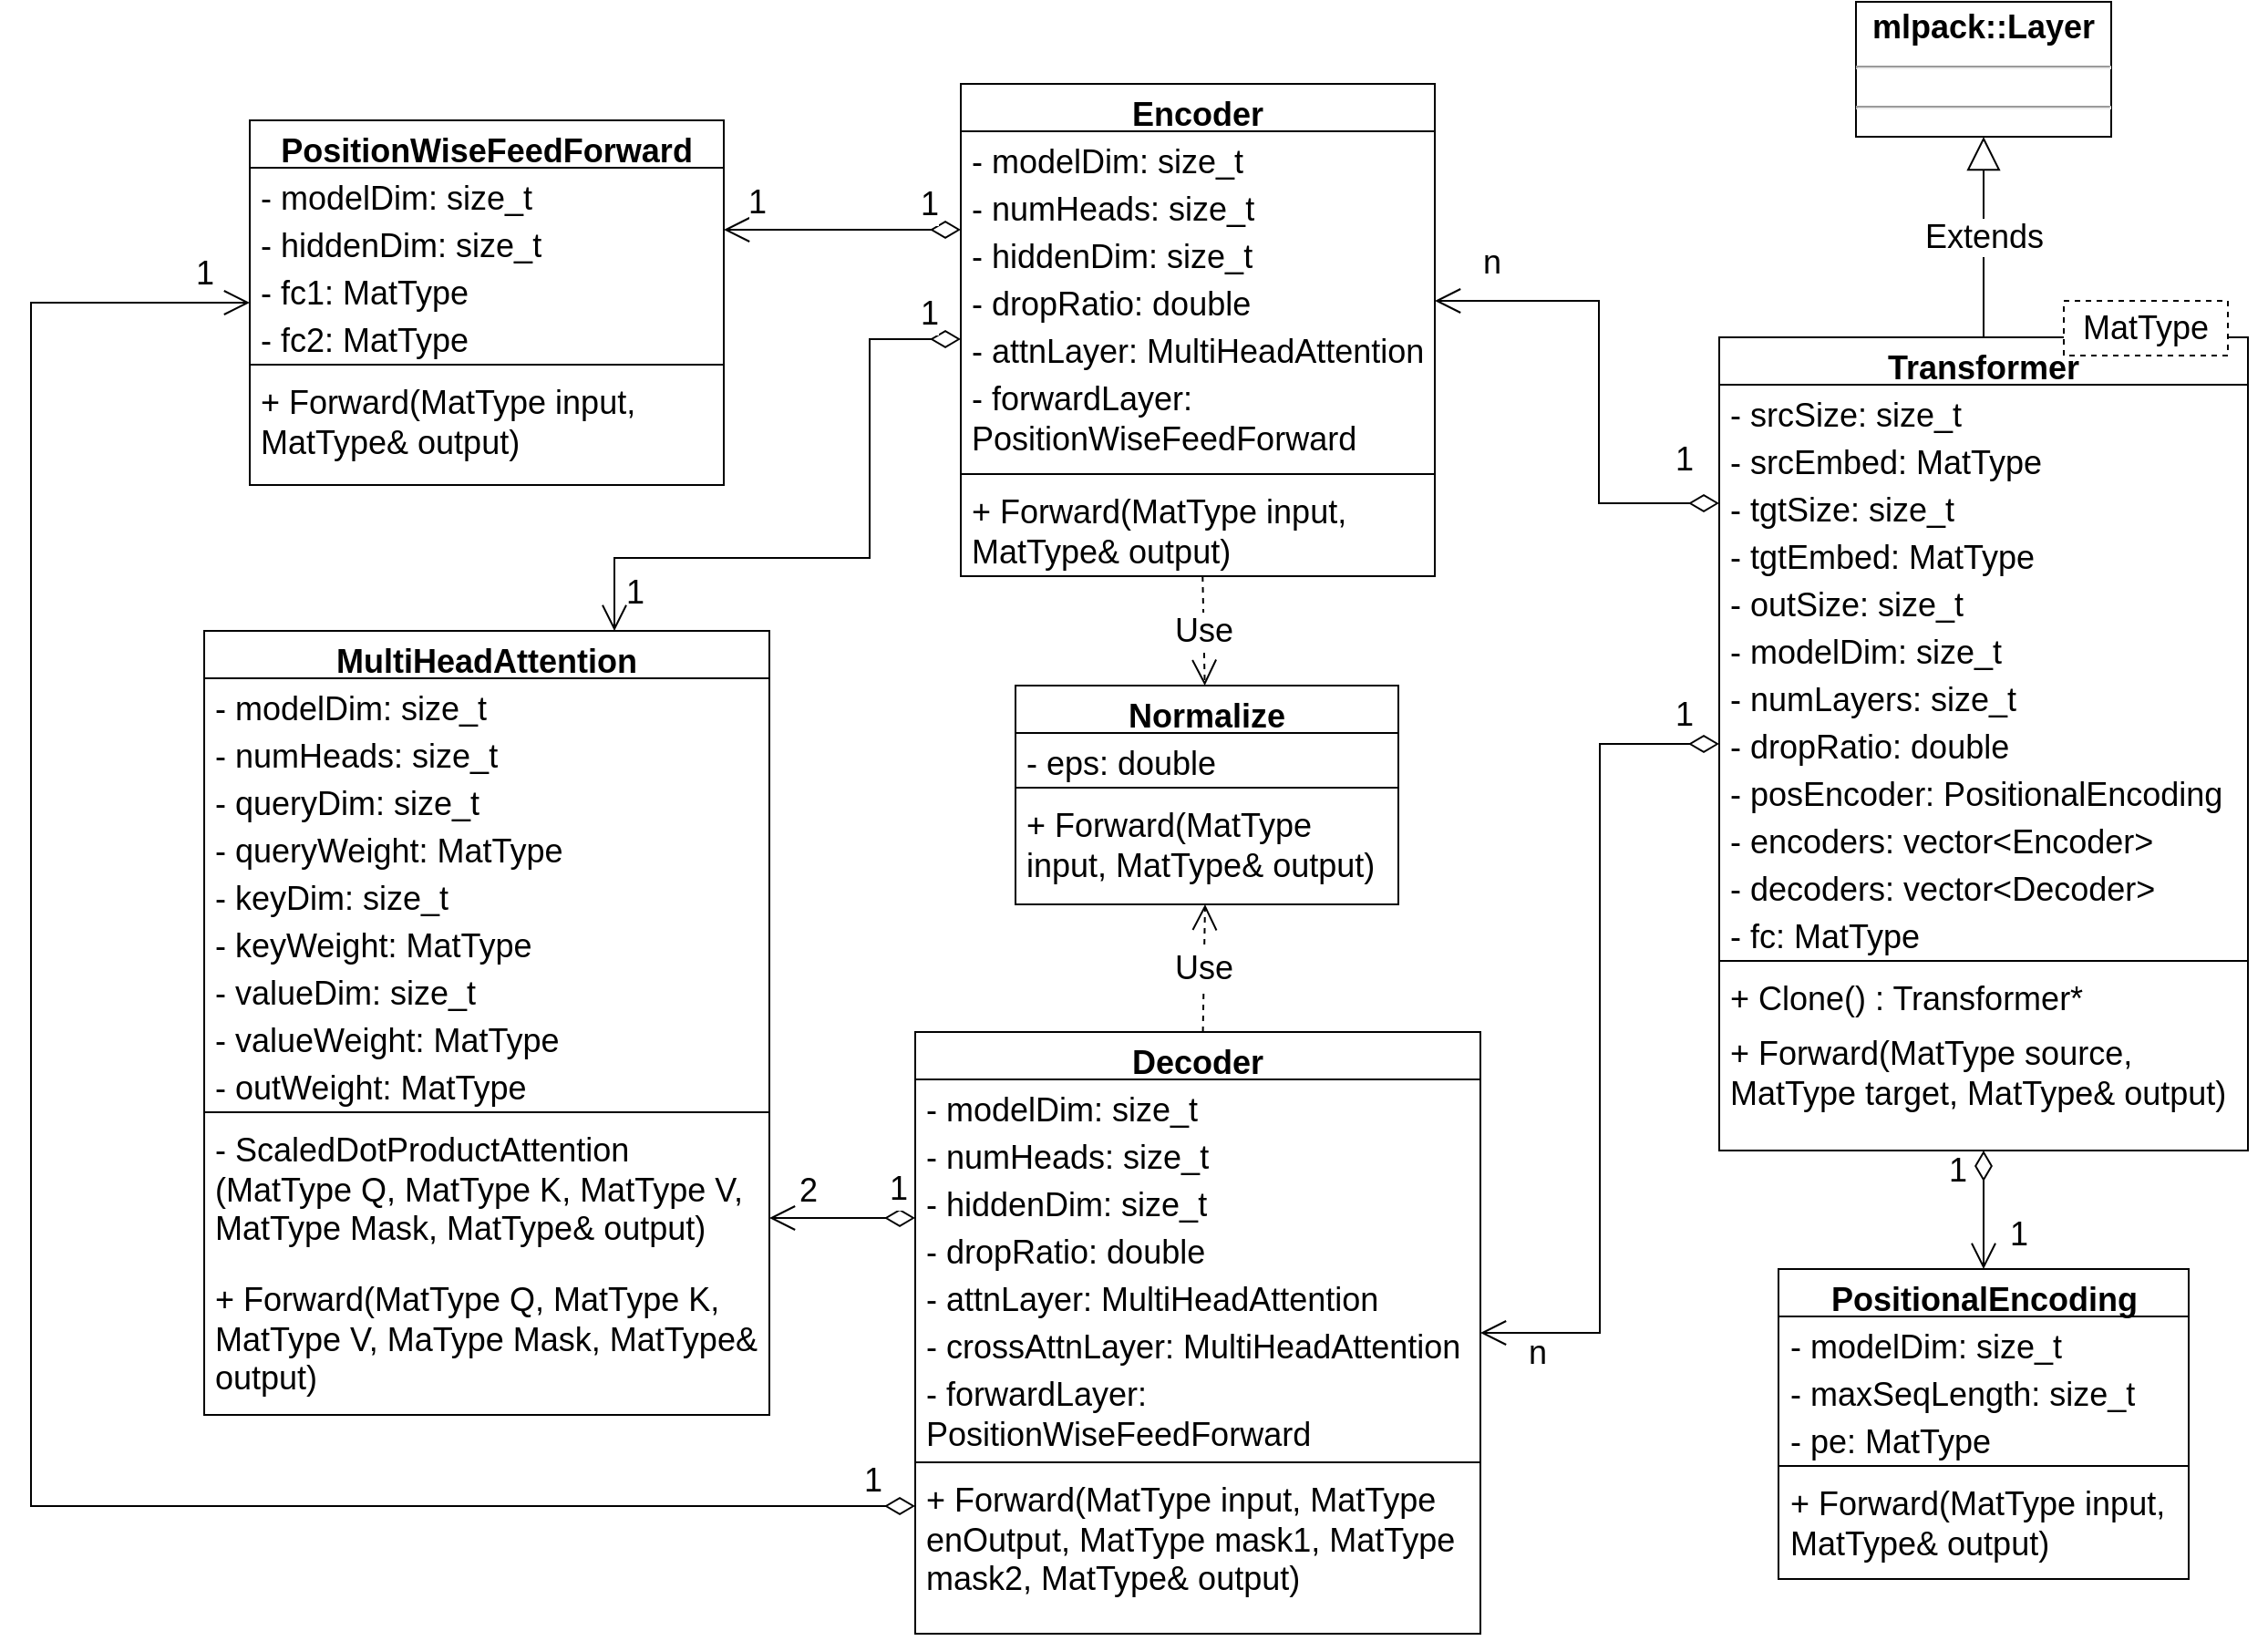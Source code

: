 <mxfile version="22.1.4" type="device">
  <diagram id="C5RBs43oDa-KdzZeNtuy" name="Page-1">
    <mxGraphModel dx="3854" dy="1356" grid="1" gridSize="10" guides="1" tooltips="1" connect="1" arrows="1" fold="1" page="1" pageScale="1" pageWidth="827" pageHeight="1169" math="0" shadow="0">
      <root>
        <mxCell id="WIyWlLk6GJQsqaUBKTNV-0" />
        <mxCell id="WIyWlLk6GJQsqaUBKTNV-1" parent="WIyWlLk6GJQsqaUBKTNV-0" />
        <mxCell id="f0gKZIuqGx0MzMBd2Qco-0" value="MultiHeadAttention" style="swimlane;fontStyle=1;align=center;verticalAlign=top;childLayout=stackLayout;horizontal=1;startSize=26;horizontalStack=0;resizeParent=1;resizeParentMax=0;resizeLast=0;collapsible=1;marginBottom=0;whiteSpace=wrap;html=1;fontFamily=Helvetica;fontSize=18;" vertex="1" parent="WIyWlLk6GJQsqaUBKTNV-1">
          <mxGeometry x="-605" y="590" width="310" height="430" as="geometry" />
        </mxCell>
        <mxCell id="f0gKZIuqGx0MzMBd2Qco-1" value="- modelDim: size_t" style="text;strokeColor=none;fillColor=none;align=left;verticalAlign=top;spacingLeft=4;spacingRight=4;overflow=hidden;rotatable=0;points=[[0,0.5],[1,0.5]];portConstraint=eastwest;whiteSpace=wrap;html=1;fontFamily=Helvetica;fontSize=18;" vertex="1" parent="f0gKZIuqGx0MzMBd2Qco-0">
          <mxGeometry y="26" width="310" height="26" as="geometry" />
        </mxCell>
        <mxCell id="f0gKZIuqGx0MzMBd2Qco-12" value="- numHeads: size_t" style="text;strokeColor=none;fillColor=none;align=left;verticalAlign=top;spacingLeft=4;spacingRight=4;overflow=hidden;rotatable=0;points=[[0,0.5],[1,0.5]];portConstraint=eastwest;whiteSpace=wrap;html=1;fontFamily=Helvetica;fontSize=18;" vertex="1" parent="f0gKZIuqGx0MzMBd2Qco-0">
          <mxGeometry y="52" width="310" height="26" as="geometry" />
        </mxCell>
        <mxCell id="f0gKZIuqGx0MzMBd2Qco-13" value="- queryDim: size_t" style="text;strokeColor=none;fillColor=none;align=left;verticalAlign=top;spacingLeft=4;spacingRight=4;overflow=hidden;rotatable=0;points=[[0,0.5],[1,0.5]];portConstraint=eastwest;whiteSpace=wrap;html=1;fontFamily=Helvetica;fontSize=18;" vertex="1" parent="f0gKZIuqGx0MzMBd2Qco-0">
          <mxGeometry y="78" width="310" height="26" as="geometry" />
        </mxCell>
        <mxCell id="f0gKZIuqGx0MzMBd2Qco-20" value="- queryWeight: MatType" style="text;strokeColor=none;fillColor=none;align=left;verticalAlign=top;spacingLeft=4;spacingRight=4;overflow=hidden;rotatable=0;points=[[0,0.5],[1,0.5]];portConstraint=eastwest;whiteSpace=wrap;html=1;fontFamily=Helvetica;fontSize=18;" vertex="1" parent="f0gKZIuqGx0MzMBd2Qco-0">
          <mxGeometry y="104" width="310" height="26" as="geometry" />
        </mxCell>
        <mxCell id="f0gKZIuqGx0MzMBd2Qco-19" value="- keyDim: size_t" style="text;strokeColor=none;fillColor=none;align=left;verticalAlign=top;spacingLeft=4;spacingRight=4;overflow=hidden;rotatable=0;points=[[0,0.5],[1,0.5]];portConstraint=eastwest;whiteSpace=wrap;html=1;fontFamily=Helvetica;fontSize=18;" vertex="1" parent="f0gKZIuqGx0MzMBd2Qco-0">
          <mxGeometry y="130" width="310" height="26" as="geometry" />
        </mxCell>
        <mxCell id="f0gKZIuqGx0MzMBd2Qco-18" value="- keyWeight: MatType" style="text;strokeColor=none;fillColor=none;align=left;verticalAlign=top;spacingLeft=4;spacingRight=4;overflow=hidden;rotatable=0;points=[[0,0.5],[1,0.5]];portConstraint=eastwest;whiteSpace=wrap;html=1;fontFamily=Helvetica;fontSize=18;" vertex="1" parent="f0gKZIuqGx0MzMBd2Qco-0">
          <mxGeometry y="156" width="310" height="26" as="geometry" />
        </mxCell>
        <mxCell id="f0gKZIuqGx0MzMBd2Qco-17" value="- valueDim: size_t" style="text;strokeColor=none;fillColor=none;align=left;verticalAlign=top;spacingLeft=4;spacingRight=4;overflow=hidden;rotatable=0;points=[[0,0.5],[1,0.5]];portConstraint=eastwest;whiteSpace=wrap;html=1;fontFamily=Helvetica;fontSize=18;" vertex="1" parent="f0gKZIuqGx0MzMBd2Qco-0">
          <mxGeometry y="182" width="310" height="26" as="geometry" />
        </mxCell>
        <mxCell id="f0gKZIuqGx0MzMBd2Qco-16" value="- valueWeight: MatType" style="text;strokeColor=none;fillColor=none;align=left;verticalAlign=top;spacingLeft=4;spacingRight=4;overflow=hidden;rotatable=0;points=[[0,0.5],[1,0.5]];portConstraint=eastwest;whiteSpace=wrap;html=1;fontFamily=Helvetica;fontSize=18;" vertex="1" parent="f0gKZIuqGx0MzMBd2Qco-0">
          <mxGeometry y="208" width="310" height="26" as="geometry" />
        </mxCell>
        <mxCell id="f0gKZIuqGx0MzMBd2Qco-14" value="- outWeight: MatType" style="text;strokeColor=none;fillColor=none;align=left;verticalAlign=top;spacingLeft=4;spacingRight=4;overflow=hidden;rotatable=0;points=[[0,0.5],[1,0.5]];portConstraint=eastwest;whiteSpace=wrap;html=1;fontFamily=Helvetica;fontSize=18;" vertex="1" parent="f0gKZIuqGx0MzMBd2Qco-0">
          <mxGeometry y="234" width="310" height="26" as="geometry" />
        </mxCell>
        <mxCell id="f0gKZIuqGx0MzMBd2Qco-2" value="" style="line;strokeWidth=1;fillColor=none;align=left;verticalAlign=middle;spacingTop=-1;spacingLeft=3;spacingRight=3;rotatable=0;labelPosition=right;points=[];portConstraint=eastwest;strokeColor=inherit;fontFamily=Helvetica;fontSize=18;" vertex="1" parent="f0gKZIuqGx0MzMBd2Qco-0">
          <mxGeometry y="260" width="310" height="8" as="geometry" />
        </mxCell>
        <mxCell id="f0gKZIuqGx0MzMBd2Qco-3" value="- ScaledDotProductAttention (MatType Q, MatType K, MatType V, MatType Mask, MatType&amp;amp; output)" style="text;strokeColor=none;fillColor=none;align=left;verticalAlign=top;spacingLeft=4;spacingRight=4;overflow=hidden;rotatable=0;points=[[0,0.5],[1,0.5]];portConstraint=eastwest;whiteSpace=wrap;html=1;fontFamily=Helvetica;fontSize=18;" vertex="1" parent="f0gKZIuqGx0MzMBd2Qco-0">
          <mxGeometry y="268" width="310" height="82" as="geometry" />
        </mxCell>
        <mxCell id="f0gKZIuqGx0MzMBd2Qco-21" value="+ Forward(MatType Q, MatType K, MatType V, MaType Mask, MatType&amp;amp; output)" style="text;strokeColor=none;fillColor=none;align=left;verticalAlign=top;spacingLeft=4;spacingRight=4;overflow=hidden;rotatable=0;points=[[0,0.5],[1,0.5]];portConstraint=eastwest;whiteSpace=wrap;html=1;fontFamily=Helvetica;fontSize=18;" vertex="1" parent="f0gKZIuqGx0MzMBd2Qco-0">
          <mxGeometry y="350" width="310" height="80" as="geometry" />
        </mxCell>
        <mxCell id="f0gKZIuqGx0MzMBd2Qco-22" value="PositionWiseFeedForward" style="swimlane;fontStyle=1;align=center;verticalAlign=top;childLayout=stackLayout;horizontal=1;startSize=26;horizontalStack=0;resizeParent=1;resizeParentMax=0;resizeLast=0;collapsible=1;marginBottom=0;whiteSpace=wrap;html=1;fontFamily=Helvetica;fontSize=18;" vertex="1" parent="WIyWlLk6GJQsqaUBKTNV-1">
          <mxGeometry x="-580" y="310" width="260" height="200" as="geometry" />
        </mxCell>
        <mxCell id="f0gKZIuqGx0MzMBd2Qco-23" value="- modelDim: size_t" style="text;strokeColor=none;fillColor=none;align=left;verticalAlign=top;spacingLeft=4;spacingRight=4;overflow=hidden;rotatable=0;points=[[0,0.5],[1,0.5]];portConstraint=eastwest;whiteSpace=wrap;html=1;fontFamily=Helvetica;fontSize=18;" vertex="1" parent="f0gKZIuqGx0MzMBd2Qco-22">
          <mxGeometry y="26" width="260" height="26" as="geometry" />
        </mxCell>
        <mxCell id="f0gKZIuqGx0MzMBd2Qco-40" value="- hiddenDim: size_t" style="text;strokeColor=none;fillColor=none;align=left;verticalAlign=top;spacingLeft=4;spacingRight=4;overflow=hidden;rotatable=0;points=[[0,0.5],[1,0.5]];portConstraint=eastwest;whiteSpace=wrap;html=1;fontFamily=Helvetica;fontSize=18;" vertex="1" parent="f0gKZIuqGx0MzMBd2Qco-22">
          <mxGeometry y="52" width="260" height="26" as="geometry" />
        </mxCell>
        <mxCell id="f0gKZIuqGx0MzMBd2Qco-41" value="- fc1: MatType" style="text;strokeColor=none;fillColor=none;align=left;verticalAlign=top;spacingLeft=4;spacingRight=4;overflow=hidden;rotatable=0;points=[[0,0.5],[1,0.5]];portConstraint=eastwest;whiteSpace=wrap;html=1;fontFamily=Helvetica;fontSize=18;" vertex="1" parent="f0gKZIuqGx0MzMBd2Qco-22">
          <mxGeometry y="78" width="260" height="26" as="geometry" />
        </mxCell>
        <mxCell id="f0gKZIuqGx0MzMBd2Qco-42" value="- fc2: MatType" style="text;strokeColor=none;fillColor=none;align=left;verticalAlign=top;spacingLeft=4;spacingRight=4;overflow=hidden;rotatable=0;points=[[0,0.5],[1,0.5]];portConstraint=eastwest;whiteSpace=wrap;html=1;fontFamily=Helvetica;fontSize=18;" vertex="1" parent="f0gKZIuqGx0MzMBd2Qco-22">
          <mxGeometry y="104" width="260" height="26" as="geometry" />
        </mxCell>
        <mxCell id="f0gKZIuqGx0MzMBd2Qco-24" value="" style="line;strokeWidth=1;fillColor=none;align=left;verticalAlign=middle;spacingTop=-1;spacingLeft=3;spacingRight=3;rotatable=0;labelPosition=right;points=[];portConstraint=eastwest;strokeColor=inherit;fontFamily=Helvetica;fontSize=18;" vertex="1" parent="f0gKZIuqGx0MzMBd2Qco-22">
          <mxGeometry y="130" width="260" height="8" as="geometry" />
        </mxCell>
        <mxCell id="f0gKZIuqGx0MzMBd2Qco-25" value="+ Forward(MatType input, MatType&amp;amp; output)" style="text;strokeColor=none;fillColor=none;align=left;verticalAlign=top;spacingLeft=4;spacingRight=4;overflow=hidden;rotatable=0;points=[[0,0.5],[1,0.5]];portConstraint=eastwest;whiteSpace=wrap;html=1;fontFamily=Helvetica;fontSize=18;" vertex="1" parent="f0gKZIuqGx0MzMBd2Qco-22">
          <mxGeometry y="138" width="260" height="62" as="geometry" />
        </mxCell>
        <mxCell id="f0gKZIuqGx0MzMBd2Qco-26" value="Normalize" style="swimlane;fontStyle=1;align=center;verticalAlign=top;childLayout=stackLayout;horizontal=1;startSize=26;horizontalStack=0;resizeParent=1;resizeParentMax=0;resizeLast=0;collapsible=1;marginBottom=0;whiteSpace=wrap;html=1;fontFamily=Helvetica;fontSize=18;" vertex="1" parent="WIyWlLk6GJQsqaUBKTNV-1">
          <mxGeometry x="-160" y="620" width="210" height="120" as="geometry" />
        </mxCell>
        <mxCell id="f0gKZIuqGx0MzMBd2Qco-27" value="- eps: double" style="text;strokeColor=none;fillColor=none;align=left;verticalAlign=top;spacingLeft=4;spacingRight=4;overflow=hidden;rotatable=0;points=[[0,0.5],[1,0.5]];portConstraint=eastwest;whiteSpace=wrap;html=1;fontFamily=Helvetica;fontSize=18;" vertex="1" parent="f0gKZIuqGx0MzMBd2Qco-26">
          <mxGeometry y="26" width="210" height="26" as="geometry" />
        </mxCell>
        <mxCell id="f0gKZIuqGx0MzMBd2Qco-28" value="" style="line;strokeWidth=1;fillColor=none;align=left;verticalAlign=middle;spacingTop=-1;spacingLeft=3;spacingRight=3;rotatable=0;labelPosition=right;points=[];portConstraint=eastwest;strokeColor=inherit;fontFamily=Helvetica;fontSize=18;" vertex="1" parent="f0gKZIuqGx0MzMBd2Qco-26">
          <mxGeometry y="52" width="210" height="8" as="geometry" />
        </mxCell>
        <mxCell id="f0gKZIuqGx0MzMBd2Qco-29" value="+ Forward(MatType input, MatType&amp;amp; output)" style="text;strokeColor=none;fillColor=none;align=left;verticalAlign=top;spacingLeft=4;spacingRight=4;overflow=hidden;rotatable=0;points=[[0,0.5],[1,0.5]];portConstraint=eastwest;whiteSpace=wrap;html=1;fontFamily=Helvetica;fontSize=18;" vertex="1" parent="f0gKZIuqGx0MzMBd2Qco-26">
          <mxGeometry y="60" width="210" height="60" as="geometry" />
        </mxCell>
        <mxCell id="f0gKZIuqGx0MzMBd2Qco-30" value="Encoder" style="swimlane;fontStyle=1;align=center;verticalAlign=top;childLayout=stackLayout;horizontal=1;startSize=26;horizontalStack=0;resizeParent=1;resizeParentMax=0;resizeLast=0;collapsible=1;marginBottom=0;whiteSpace=wrap;html=1;fontFamily=Helvetica;fontSize=18;" vertex="1" parent="WIyWlLk6GJQsqaUBKTNV-1">
          <mxGeometry x="-190" y="290" width="260" height="270" as="geometry" />
        </mxCell>
        <mxCell id="f0gKZIuqGx0MzMBd2Qco-31" value="- modelDim: size_t" style="text;strokeColor=none;fillColor=none;align=left;verticalAlign=top;spacingLeft=4;spacingRight=4;overflow=hidden;rotatable=0;points=[[0,0.5],[1,0.5]];portConstraint=eastwest;whiteSpace=wrap;html=1;fontFamily=Helvetica;fontSize=18;" vertex="1" parent="f0gKZIuqGx0MzMBd2Qco-30">
          <mxGeometry y="26" width="260" height="26" as="geometry" />
        </mxCell>
        <mxCell id="f0gKZIuqGx0MzMBd2Qco-47" value="- numHeads: size_t" style="text;strokeColor=none;fillColor=none;align=left;verticalAlign=top;spacingLeft=4;spacingRight=4;overflow=hidden;rotatable=0;points=[[0,0.5],[1,0.5]];portConstraint=eastwest;whiteSpace=wrap;html=1;fontFamily=Helvetica;fontSize=18;" vertex="1" parent="f0gKZIuqGx0MzMBd2Qco-30">
          <mxGeometry y="52" width="260" height="26" as="geometry" />
        </mxCell>
        <mxCell id="f0gKZIuqGx0MzMBd2Qco-48" value="- hiddenDim: size_t" style="text;strokeColor=none;fillColor=none;align=left;verticalAlign=top;spacingLeft=4;spacingRight=4;overflow=hidden;rotatable=0;points=[[0,0.5],[1,0.5]];portConstraint=eastwest;whiteSpace=wrap;html=1;fontFamily=Helvetica;fontSize=18;" vertex="1" parent="f0gKZIuqGx0MzMBd2Qco-30">
          <mxGeometry y="78" width="260" height="26" as="geometry" />
        </mxCell>
        <mxCell id="f0gKZIuqGx0MzMBd2Qco-49" value="- dropRatio: double" style="text;strokeColor=none;fillColor=none;align=left;verticalAlign=top;spacingLeft=4;spacingRight=4;overflow=hidden;rotatable=0;points=[[0,0.5],[1,0.5]];portConstraint=eastwest;whiteSpace=wrap;html=1;fontFamily=Helvetica;fontSize=18;" vertex="1" parent="f0gKZIuqGx0MzMBd2Qco-30">
          <mxGeometry y="104" width="260" height="26" as="geometry" />
        </mxCell>
        <mxCell id="f0gKZIuqGx0MzMBd2Qco-50" value="- attnLayer: MultiHeadAttention" style="text;strokeColor=none;fillColor=none;align=left;verticalAlign=top;spacingLeft=4;spacingRight=4;overflow=hidden;rotatable=0;points=[[0,0.5],[1,0.5]];portConstraint=eastwest;whiteSpace=wrap;html=1;fontFamily=Helvetica;fontSize=18;" vertex="1" parent="f0gKZIuqGx0MzMBd2Qco-30">
          <mxGeometry y="130" width="260" height="26" as="geometry" />
        </mxCell>
        <mxCell id="f0gKZIuqGx0MzMBd2Qco-51" value="- forwardLayer: PositionWiseFeedForward" style="text;strokeColor=none;fillColor=none;align=left;verticalAlign=top;spacingLeft=4;spacingRight=4;overflow=hidden;rotatable=0;points=[[0,0.5],[1,0.5]];portConstraint=eastwest;whiteSpace=wrap;html=1;fontFamily=Helvetica;fontSize=18;" vertex="1" parent="f0gKZIuqGx0MzMBd2Qco-30">
          <mxGeometry y="156" width="260" height="54" as="geometry" />
        </mxCell>
        <mxCell id="f0gKZIuqGx0MzMBd2Qco-32" value="" style="line;strokeWidth=1;fillColor=none;align=left;verticalAlign=middle;spacingTop=-1;spacingLeft=3;spacingRight=3;rotatable=0;labelPosition=right;points=[];portConstraint=eastwest;strokeColor=inherit;fontFamily=Helvetica;fontSize=18;" vertex="1" parent="f0gKZIuqGx0MzMBd2Qco-30">
          <mxGeometry y="210" width="260" height="8" as="geometry" />
        </mxCell>
        <mxCell id="f0gKZIuqGx0MzMBd2Qco-33" value="+ Forward(MatType input, MatType&amp;amp; output)" style="text;strokeColor=none;fillColor=none;align=left;verticalAlign=top;spacingLeft=4;spacingRight=4;overflow=hidden;rotatable=0;points=[[0,0.5],[1,0.5]];portConstraint=eastwest;whiteSpace=wrap;html=1;fontFamily=Helvetica;fontSize=18;" vertex="1" parent="f0gKZIuqGx0MzMBd2Qco-30">
          <mxGeometry y="218" width="260" height="52" as="geometry" />
        </mxCell>
        <mxCell id="f0gKZIuqGx0MzMBd2Qco-34" value="PositionalEncoding" style="swimlane;fontStyle=1;align=center;verticalAlign=top;childLayout=stackLayout;horizontal=1;startSize=26;horizontalStack=0;resizeParent=1;resizeParentMax=0;resizeLast=0;collapsible=1;marginBottom=0;whiteSpace=wrap;html=1;fontFamily=Helvetica;fontSize=18;" vertex="1" parent="WIyWlLk6GJQsqaUBKTNV-1">
          <mxGeometry x="258.5" y="940" width="225" height="170" as="geometry" />
        </mxCell>
        <mxCell id="f0gKZIuqGx0MzMBd2Qco-35" value="- modelDim: size_t" style="text;strokeColor=none;fillColor=none;align=left;verticalAlign=top;spacingLeft=4;spacingRight=4;overflow=hidden;rotatable=0;points=[[0,0.5],[1,0.5]];portConstraint=eastwest;whiteSpace=wrap;html=1;fontFamily=Helvetica;fontSize=18;" vertex="1" parent="f0gKZIuqGx0MzMBd2Qco-34">
          <mxGeometry y="26" width="225" height="26" as="geometry" />
        </mxCell>
        <mxCell id="f0gKZIuqGx0MzMBd2Qco-38" value="- maxSeqLength: size_t" style="text;strokeColor=none;fillColor=none;align=left;verticalAlign=top;spacingLeft=4;spacingRight=4;overflow=hidden;rotatable=0;points=[[0,0.5],[1,0.5]];portConstraint=eastwest;whiteSpace=wrap;html=1;fontFamily=Helvetica;fontSize=18;" vertex="1" parent="f0gKZIuqGx0MzMBd2Qco-34">
          <mxGeometry y="52" width="225" height="26" as="geometry" />
        </mxCell>
        <mxCell id="f0gKZIuqGx0MzMBd2Qco-39" value="- pe: MatType" style="text;strokeColor=none;fillColor=none;align=left;verticalAlign=top;spacingLeft=4;spacingRight=4;overflow=hidden;rotatable=0;points=[[0,0.5],[1,0.5]];portConstraint=eastwest;whiteSpace=wrap;html=1;fontFamily=Helvetica;fontSize=18;" vertex="1" parent="f0gKZIuqGx0MzMBd2Qco-34">
          <mxGeometry y="78" width="225" height="26" as="geometry" />
        </mxCell>
        <mxCell id="f0gKZIuqGx0MzMBd2Qco-36" value="" style="line;strokeWidth=1;fillColor=none;align=left;verticalAlign=middle;spacingTop=-1;spacingLeft=3;spacingRight=3;rotatable=0;labelPosition=right;points=[];portConstraint=eastwest;strokeColor=inherit;fontFamily=Helvetica;fontSize=18;" vertex="1" parent="f0gKZIuqGx0MzMBd2Qco-34">
          <mxGeometry y="104" width="225" height="8" as="geometry" />
        </mxCell>
        <mxCell id="f0gKZIuqGx0MzMBd2Qco-37" value="+ Forward(MatType input, MatType&amp;amp; output)" style="text;strokeColor=none;fillColor=none;align=left;verticalAlign=top;spacingLeft=4;spacingRight=4;overflow=hidden;rotatable=0;points=[[0,0.5],[1,0.5]];portConstraint=eastwest;whiteSpace=wrap;html=1;fontFamily=Helvetica;fontSize=18;" vertex="1" parent="f0gKZIuqGx0MzMBd2Qco-34">
          <mxGeometry y="112" width="225" height="58" as="geometry" />
        </mxCell>
        <mxCell id="f0gKZIuqGx0MzMBd2Qco-52" value="Decoder" style="swimlane;fontStyle=1;align=center;verticalAlign=top;childLayout=stackLayout;horizontal=1;startSize=26;horizontalStack=0;resizeParent=1;resizeParentMax=0;resizeLast=0;collapsible=1;marginBottom=0;whiteSpace=wrap;html=1;fontFamily=Helvetica;fontSize=18;" vertex="1" parent="WIyWlLk6GJQsqaUBKTNV-1">
          <mxGeometry x="-215" y="810" width="310" height="330" as="geometry" />
        </mxCell>
        <mxCell id="f0gKZIuqGx0MzMBd2Qco-53" value="- modelDim: size_t" style="text;strokeColor=none;fillColor=none;align=left;verticalAlign=top;spacingLeft=4;spacingRight=4;overflow=hidden;rotatable=0;points=[[0,0.5],[1,0.5]];portConstraint=eastwest;whiteSpace=wrap;html=1;fontFamily=Helvetica;fontSize=18;" vertex="1" parent="f0gKZIuqGx0MzMBd2Qco-52">
          <mxGeometry y="26" width="310" height="26" as="geometry" />
        </mxCell>
        <mxCell id="f0gKZIuqGx0MzMBd2Qco-54" value="- numHeads: size_t" style="text;strokeColor=none;fillColor=none;align=left;verticalAlign=top;spacingLeft=4;spacingRight=4;overflow=hidden;rotatable=0;points=[[0,0.5],[1,0.5]];portConstraint=eastwest;whiteSpace=wrap;html=1;fontFamily=Helvetica;fontSize=18;" vertex="1" parent="f0gKZIuqGx0MzMBd2Qco-52">
          <mxGeometry y="52" width="310" height="26" as="geometry" />
        </mxCell>
        <mxCell id="f0gKZIuqGx0MzMBd2Qco-55" value="- hiddenDim: size_t" style="text;strokeColor=none;fillColor=none;align=left;verticalAlign=top;spacingLeft=4;spacingRight=4;overflow=hidden;rotatable=0;points=[[0,0.5],[1,0.5]];portConstraint=eastwest;whiteSpace=wrap;html=1;fontFamily=Helvetica;fontSize=18;" vertex="1" parent="f0gKZIuqGx0MzMBd2Qco-52">
          <mxGeometry y="78" width="310" height="26" as="geometry" />
        </mxCell>
        <mxCell id="f0gKZIuqGx0MzMBd2Qco-56" value="- dropRatio: double" style="text;strokeColor=none;fillColor=none;align=left;verticalAlign=top;spacingLeft=4;spacingRight=4;overflow=hidden;rotatable=0;points=[[0,0.5],[1,0.5]];portConstraint=eastwest;whiteSpace=wrap;html=1;fontFamily=Helvetica;fontSize=18;" vertex="1" parent="f0gKZIuqGx0MzMBd2Qco-52">
          <mxGeometry y="104" width="310" height="26" as="geometry" />
        </mxCell>
        <mxCell id="f0gKZIuqGx0MzMBd2Qco-57" value="- attnLayer: MultiHeadAttention" style="text;strokeColor=none;fillColor=none;align=left;verticalAlign=top;spacingLeft=4;spacingRight=4;overflow=hidden;rotatable=0;points=[[0,0.5],[1,0.5]];portConstraint=eastwest;whiteSpace=wrap;html=1;fontFamily=Helvetica;fontSize=18;" vertex="1" parent="f0gKZIuqGx0MzMBd2Qco-52">
          <mxGeometry y="130" width="310" height="26" as="geometry" />
        </mxCell>
        <mxCell id="f0gKZIuqGx0MzMBd2Qco-61" value="- crossAttnLayer: MultiHeadAttention" style="text;strokeColor=none;fillColor=none;align=left;verticalAlign=top;spacingLeft=4;spacingRight=4;overflow=hidden;rotatable=0;points=[[0,0.5],[1,0.5]];portConstraint=eastwest;whiteSpace=wrap;html=1;fontFamily=Helvetica;fontSize=18;" vertex="1" parent="f0gKZIuqGx0MzMBd2Qco-52">
          <mxGeometry y="156" width="310" height="26" as="geometry" />
        </mxCell>
        <mxCell id="f0gKZIuqGx0MzMBd2Qco-58" value="- forwardLayer: PositionWiseFeedForward" style="text;strokeColor=none;fillColor=none;align=left;verticalAlign=top;spacingLeft=4;spacingRight=4;overflow=hidden;rotatable=0;points=[[0,0.5],[1,0.5]];portConstraint=eastwest;whiteSpace=wrap;html=1;fontFamily=Helvetica;fontSize=18;" vertex="1" parent="f0gKZIuqGx0MzMBd2Qco-52">
          <mxGeometry y="182" width="310" height="50" as="geometry" />
        </mxCell>
        <mxCell id="f0gKZIuqGx0MzMBd2Qco-59" value="" style="line;strokeWidth=1;fillColor=none;align=left;verticalAlign=middle;spacingTop=-1;spacingLeft=3;spacingRight=3;rotatable=0;labelPosition=right;points=[];portConstraint=eastwest;strokeColor=inherit;fontFamily=Helvetica;fontSize=18;" vertex="1" parent="f0gKZIuqGx0MzMBd2Qco-52">
          <mxGeometry y="232" width="310" height="8" as="geometry" />
        </mxCell>
        <mxCell id="f0gKZIuqGx0MzMBd2Qco-60" value="+ Forward(MatType input, MatType enOutput, MatType mask1, MatType mask2, MatType&amp;amp; output)" style="text;strokeColor=none;fillColor=none;align=left;verticalAlign=top;spacingLeft=4;spacingRight=4;overflow=hidden;rotatable=0;points=[[0,0.5],[1,0.5]];portConstraint=eastwest;whiteSpace=wrap;html=1;fontFamily=Helvetica;fontSize=18;" vertex="1" parent="f0gKZIuqGx0MzMBd2Qco-52">
          <mxGeometry y="240" width="310" height="90" as="geometry" />
        </mxCell>
        <mxCell id="f0gKZIuqGx0MzMBd2Qco-84" value="" style="group;fontFamily=Helvetica;fontSize=18;" vertex="1" connectable="0" parent="WIyWlLk6GJQsqaUBKTNV-1">
          <mxGeometry x="226" y="409" width="300" height="440" as="geometry" />
        </mxCell>
        <mxCell id="f0gKZIuqGx0MzMBd2Qco-62" value="Transformer" style="swimlane;fontStyle=1;align=center;verticalAlign=top;childLayout=stackLayout;horizontal=1;startSize=26;horizontalStack=0;resizeParent=1;resizeParentMax=0;resizeLast=0;collapsible=1;marginBottom=0;whiteSpace=wrap;html=1;fontFamily=Helvetica;fontSize=18;" vertex="1" parent="f0gKZIuqGx0MzMBd2Qco-84">
          <mxGeometry y="20" width="290" height="446" as="geometry" />
        </mxCell>
        <mxCell id="f0gKZIuqGx0MzMBd2Qco-72" value="- srcSize: size_t" style="text;strokeColor=none;fillColor=none;align=left;verticalAlign=top;spacingLeft=4;spacingRight=4;overflow=hidden;rotatable=0;points=[[0,0.5],[1,0.5]];portConstraint=eastwest;whiteSpace=wrap;html=1;fontFamily=Helvetica;fontSize=18;" vertex="1" parent="f0gKZIuqGx0MzMBd2Qco-62">
          <mxGeometry y="26" width="290" height="26" as="geometry" />
        </mxCell>
        <mxCell id="f0gKZIuqGx0MzMBd2Qco-74" value="- srcEmbed: MatType" style="text;strokeColor=none;fillColor=none;align=left;verticalAlign=top;spacingLeft=4;spacingRight=4;overflow=hidden;rotatable=0;points=[[0,0.5],[1,0.5]];portConstraint=eastwest;whiteSpace=wrap;html=1;fontFamily=Helvetica;fontSize=18;" vertex="1" parent="f0gKZIuqGx0MzMBd2Qco-62">
          <mxGeometry y="52" width="290" height="26" as="geometry" />
        </mxCell>
        <mxCell id="f0gKZIuqGx0MzMBd2Qco-73" value="- tgtSize: size_t" style="text;strokeColor=none;fillColor=none;align=left;verticalAlign=top;spacingLeft=4;spacingRight=4;overflow=hidden;rotatable=0;points=[[0,0.5],[1,0.5]];portConstraint=eastwest;whiteSpace=wrap;html=1;fontFamily=Helvetica;fontSize=18;" vertex="1" parent="f0gKZIuqGx0MzMBd2Qco-62">
          <mxGeometry y="78" width="290" height="26" as="geometry" />
        </mxCell>
        <mxCell id="f0gKZIuqGx0MzMBd2Qco-77" value="- tgtEmbed: MatType" style="text;strokeColor=none;fillColor=none;align=left;verticalAlign=top;spacingLeft=4;spacingRight=4;overflow=hidden;rotatable=0;points=[[0,0.5],[1,0.5]];portConstraint=eastwest;whiteSpace=wrap;html=1;fontFamily=Helvetica;fontSize=18;" vertex="1" parent="f0gKZIuqGx0MzMBd2Qco-62">
          <mxGeometry y="104" width="290" height="26" as="geometry" />
        </mxCell>
        <mxCell id="f0gKZIuqGx0MzMBd2Qco-78" value="- outSize: size_t" style="text;strokeColor=none;fillColor=none;align=left;verticalAlign=top;spacingLeft=4;spacingRight=4;overflow=hidden;rotatable=0;points=[[0,0.5],[1,0.5]];portConstraint=eastwest;whiteSpace=wrap;html=1;fontFamily=Helvetica;fontSize=18;" vertex="1" parent="f0gKZIuqGx0MzMBd2Qco-62">
          <mxGeometry y="130" width="290" height="26" as="geometry" />
        </mxCell>
        <mxCell id="f0gKZIuqGx0MzMBd2Qco-63" value="- modelDim: size_t" style="text;strokeColor=none;fillColor=none;align=left;verticalAlign=top;spacingLeft=4;spacingRight=4;overflow=hidden;rotatable=0;points=[[0,0.5],[1,0.5]];portConstraint=eastwest;whiteSpace=wrap;html=1;fontFamily=Helvetica;fontSize=18;" vertex="1" parent="f0gKZIuqGx0MzMBd2Qco-62">
          <mxGeometry y="156" width="290" height="26" as="geometry" />
        </mxCell>
        <mxCell id="f0gKZIuqGx0MzMBd2Qco-79" value="- numLayers: size_t" style="text;strokeColor=none;fillColor=none;align=left;verticalAlign=top;spacingLeft=4;spacingRight=4;overflow=hidden;rotatable=0;points=[[0,0.5],[1,0.5]];portConstraint=eastwest;whiteSpace=wrap;html=1;fontFamily=Helvetica;fontSize=18;" vertex="1" parent="f0gKZIuqGx0MzMBd2Qco-62">
          <mxGeometry y="182" width="290" height="26" as="geometry" />
        </mxCell>
        <mxCell id="f0gKZIuqGx0MzMBd2Qco-66" value="- dropRatio: double" style="text;strokeColor=none;fillColor=none;align=left;verticalAlign=top;spacingLeft=4;spacingRight=4;overflow=hidden;rotatable=0;points=[[0,0.5],[1,0.5]];portConstraint=eastwest;whiteSpace=wrap;html=1;fontFamily=Helvetica;fontSize=18;" vertex="1" parent="f0gKZIuqGx0MzMBd2Qco-62">
          <mxGeometry y="208" width="290" height="26" as="geometry" />
        </mxCell>
        <mxCell id="f0gKZIuqGx0MzMBd2Qco-76" value="- posEncoder: PositionalEncoding" style="text;strokeColor=none;fillColor=none;align=left;verticalAlign=top;spacingLeft=4;spacingRight=4;overflow=hidden;rotatable=0;points=[[0,0.5],[1,0.5]];portConstraint=eastwest;whiteSpace=wrap;html=1;fontFamily=Helvetica;fontSize=18;" vertex="1" parent="f0gKZIuqGx0MzMBd2Qco-62">
          <mxGeometry y="234" width="290" height="26" as="geometry" />
        </mxCell>
        <mxCell id="f0gKZIuqGx0MzMBd2Qco-80" value="- encoders: vector&amp;lt;Encoder&amp;gt;" style="text;strokeColor=none;fillColor=none;align=left;verticalAlign=top;spacingLeft=4;spacingRight=4;overflow=hidden;rotatable=0;points=[[0,0.5],[1,0.5]];portConstraint=eastwest;whiteSpace=wrap;html=1;fontFamily=Helvetica;fontSize=18;" vertex="1" parent="f0gKZIuqGx0MzMBd2Qco-62">
          <mxGeometry y="260" width="290" height="26" as="geometry" />
        </mxCell>
        <mxCell id="f0gKZIuqGx0MzMBd2Qco-81" value="- decoders: vector&amp;lt;Decoder&amp;gt;" style="text;strokeColor=none;fillColor=none;align=left;verticalAlign=top;spacingLeft=4;spacingRight=4;overflow=hidden;rotatable=0;points=[[0,0.5],[1,0.5]];portConstraint=eastwest;whiteSpace=wrap;html=1;fontFamily=Helvetica;fontSize=18;" vertex="1" parent="f0gKZIuqGx0MzMBd2Qco-62">
          <mxGeometry y="286" width="290" height="26" as="geometry" />
        </mxCell>
        <mxCell id="f0gKZIuqGx0MzMBd2Qco-109" value="- fc: MatType" style="text;strokeColor=none;fillColor=none;align=left;verticalAlign=top;spacingLeft=4;spacingRight=4;overflow=hidden;rotatable=0;points=[[0,0.5],[1,0.5]];portConstraint=eastwest;whiteSpace=wrap;html=1;fontFamily=Helvetica;fontSize=18;" vertex="1" parent="f0gKZIuqGx0MzMBd2Qco-62">
          <mxGeometry y="312" width="290" height="26" as="geometry" />
        </mxCell>
        <mxCell id="f0gKZIuqGx0MzMBd2Qco-70" value="" style="line;strokeWidth=1;fillColor=none;align=left;verticalAlign=middle;spacingTop=-1;spacingLeft=3;spacingRight=3;rotatable=0;labelPosition=right;points=[];portConstraint=eastwest;strokeColor=inherit;fontFamily=Helvetica;fontSize=18;" vertex="1" parent="f0gKZIuqGx0MzMBd2Qco-62">
          <mxGeometry y="338" width="290" height="8" as="geometry" />
        </mxCell>
        <mxCell id="f0gKZIuqGx0MzMBd2Qco-82" value="+ Clone() : Transformer*" style="text;strokeColor=none;fillColor=none;align=left;verticalAlign=top;spacingLeft=4;spacingRight=4;overflow=hidden;rotatable=0;points=[[0,0.5],[1,0.5]];portConstraint=eastwest;whiteSpace=wrap;html=1;fontFamily=Helvetica;fontSize=18;" vertex="1" parent="f0gKZIuqGx0MzMBd2Qco-62">
          <mxGeometry y="346" width="290" height="30" as="geometry" />
        </mxCell>
        <mxCell id="f0gKZIuqGx0MzMBd2Qco-71" value="+ Forward(MatType source, MatType target, MatType&amp;amp; output)" style="text;strokeColor=none;fillColor=none;align=left;verticalAlign=top;spacingLeft=4;spacingRight=4;overflow=hidden;rotatable=0;points=[[0,0.5],[1,0.5]];portConstraint=eastwest;whiteSpace=wrap;html=1;fontFamily=Helvetica;fontSize=18;" vertex="1" parent="f0gKZIuqGx0MzMBd2Qco-62">
          <mxGeometry y="376" width="290" height="70" as="geometry" />
        </mxCell>
        <mxCell id="f0gKZIuqGx0MzMBd2Qco-83" value="MatType" style="rounded=0;whiteSpace=wrap;html=1;dashed=1;fontFamily=Helvetica;fontSize=18;" vertex="1" parent="f0gKZIuqGx0MzMBd2Qco-84">
          <mxGeometry x="189" width="90" height="30" as="geometry" />
        </mxCell>
        <mxCell id="f0gKZIuqGx0MzMBd2Qco-85" value="&lt;p style=&quot;margin: 4px 0px 0px; text-align: center; font-size: 18px;&quot;&gt;&lt;b style=&quot;font-size: 18px;&quot;&gt;mlpack::Layer&lt;/b&gt;&lt;/p&gt;&lt;hr style=&quot;font-size: 18px;&quot;&gt;&lt;div style=&quot;height: 2px; font-size: 18px;&quot;&gt;&lt;/div&gt;&lt;hr style=&quot;font-size: 18px;&quot;&gt;&lt;div style=&quot;height: 2px; font-size: 18px;&quot;&gt;&lt;/div&gt;" style="verticalAlign=top;align=left;overflow=fill;fontSize=18;fontFamily=Helvetica;html=1;whiteSpace=wrap;" vertex="1" parent="WIyWlLk6GJQsqaUBKTNV-1">
          <mxGeometry x="301" y="245" width="140" height="74" as="geometry" />
        </mxCell>
        <mxCell id="f0gKZIuqGx0MzMBd2Qco-86" value="Extends" style="endArrow=block;endSize=16;endFill=0;html=1;rounded=0;exitX=0.5;exitY=0;exitDx=0;exitDy=0;entryX=0.5;entryY=1;entryDx=0;entryDy=0;fontFamily=Helvetica;fontSize=18;" edge="1" parent="WIyWlLk6GJQsqaUBKTNV-1" source="f0gKZIuqGx0MzMBd2Qco-62" target="f0gKZIuqGx0MzMBd2Qco-85">
          <mxGeometry width="160" relative="1" as="geometry">
            <mxPoint x="206" y="339" as="sourcePoint" />
            <mxPoint x="366" y="339" as="targetPoint" />
          </mxGeometry>
        </mxCell>
        <mxCell id="f0gKZIuqGx0MzMBd2Qco-88" value="Use" style="endArrow=open;endSize=12;dashed=1;html=1;rounded=0;fontFamily=Helvetica;fontSize=18;" edge="1" parent="WIyWlLk6GJQsqaUBKTNV-1" source="f0gKZIuqGx0MzMBd2Qco-30" target="f0gKZIuqGx0MzMBd2Qco-26">
          <mxGeometry width="160" relative="1" as="geometry">
            <mxPoint x="-210" y="570" as="sourcePoint" />
            <mxPoint x="70" y="490" as="targetPoint" />
          </mxGeometry>
        </mxCell>
        <mxCell id="f0gKZIuqGx0MzMBd2Qco-89" value="Use" style="endArrow=open;endSize=12;dashed=1;html=1;rounded=0;fontFamily=Helvetica;fontSize=18;" edge="1" parent="WIyWlLk6GJQsqaUBKTNV-1" source="f0gKZIuqGx0MzMBd2Qco-52" target="f0gKZIuqGx0MzMBd2Qco-26">
          <mxGeometry width="160" relative="1" as="geometry">
            <mxPoint x="-30" y="538" as="sourcePoint" />
            <mxPoint x="-30" y="620" as="targetPoint" />
          </mxGeometry>
        </mxCell>
        <mxCell id="f0gKZIuqGx0MzMBd2Qco-92" value="1" style="endArrow=open;html=1;endSize=12;startArrow=diamondThin;startSize=14;startFill=0;edgeStyle=orthogonalEdgeStyle;align=left;verticalAlign=bottom;rounded=0;fontFamily=Helvetica;fontSize=18;" edge="1" parent="WIyWlLk6GJQsqaUBKTNV-1" source="f0gKZIuqGx0MzMBd2Qco-30" target="f0gKZIuqGx0MzMBd2Qco-22">
          <mxGeometry x="-0.63" relative="1" as="geometry">
            <mxPoint x="-80" y="670" as="sourcePoint" />
            <mxPoint x="80" y="670" as="targetPoint" />
            <Array as="points">
              <mxPoint x="-230" y="370" />
              <mxPoint x="-230" y="370" />
            </Array>
            <mxPoint as="offset" />
          </mxGeometry>
        </mxCell>
        <mxCell id="f0gKZIuqGx0MzMBd2Qco-97" value="1" style="edgeLabel;html=1;align=center;verticalAlign=middle;resizable=0;points=[];fontFamily=Helvetica;fontSize=18;" vertex="1" connectable="0" parent="f0gKZIuqGx0MzMBd2Qco-92">
          <mxGeometry x="0.459" relative="1" as="geometry">
            <mxPoint x="-17" y="-15" as="offset" />
          </mxGeometry>
        </mxCell>
        <mxCell id="f0gKZIuqGx0MzMBd2Qco-93" value="1" style="endArrow=open;html=1;endSize=12;startArrow=diamondThin;startSize=14;startFill=0;edgeStyle=orthogonalEdgeStyle;align=left;verticalAlign=bottom;rounded=0;fontFamily=Helvetica;fontSize=18;" edge="1" parent="WIyWlLk6GJQsqaUBKTNV-1" source="f0gKZIuqGx0MzMBd2Qco-30" target="f0gKZIuqGx0MzMBd2Qco-0">
          <mxGeometry x="-0.864" relative="1" as="geometry">
            <mxPoint x="-155" y="419" as="sourcePoint" />
            <mxPoint x="-290" y="449" as="targetPoint" />
            <Array as="points">
              <mxPoint x="-240" y="430" />
              <mxPoint x="-240" y="550" />
              <mxPoint x="-380" y="550" />
            </Array>
            <mxPoint as="offset" />
          </mxGeometry>
        </mxCell>
        <mxCell id="f0gKZIuqGx0MzMBd2Qco-95" value="1" style="edgeLabel;html=1;align=center;verticalAlign=middle;resizable=0;points=[];fontFamily=Helvetica;fontSize=18;" vertex="1" connectable="0" parent="f0gKZIuqGx0MzMBd2Qco-93">
          <mxGeometry x="0.834" y="2" relative="1" as="geometry">
            <mxPoint x="9" y="8" as="offset" />
          </mxGeometry>
        </mxCell>
        <mxCell id="f0gKZIuqGx0MzMBd2Qco-98" value="1" style="endArrow=open;html=1;endSize=12;startArrow=diamondThin;startSize=14;startFill=0;edgeStyle=orthogonalEdgeStyle;align=left;verticalAlign=bottom;rounded=0;fontFamily=Helvetica;fontSize=18;" edge="1" parent="WIyWlLk6GJQsqaUBKTNV-1" source="f0gKZIuqGx0MzMBd2Qco-52" target="f0gKZIuqGx0MzMBd2Qco-0">
          <mxGeometry x="-0.6" y="-2" relative="1" as="geometry">
            <mxPoint x="-150" y="710" as="sourcePoint" />
            <mxPoint x="-220" y="710" as="targetPoint" />
            <Array as="points">
              <mxPoint x="-240" y="912" />
              <mxPoint x="-240" y="912" />
            </Array>
            <mxPoint as="offset" />
          </mxGeometry>
        </mxCell>
        <mxCell id="f0gKZIuqGx0MzMBd2Qco-99" value="2" style="edgeLabel;html=1;align=center;verticalAlign=middle;resizable=0;points=[];fontFamily=Helvetica;fontSize=18;" vertex="1" connectable="0" parent="f0gKZIuqGx0MzMBd2Qco-98">
          <mxGeometry x="0.782" relative="1" as="geometry">
            <mxPoint x="12" y="-15" as="offset" />
          </mxGeometry>
        </mxCell>
        <mxCell id="f0gKZIuqGx0MzMBd2Qco-100" value="1" style="endArrow=open;html=1;endSize=12;startArrow=diamondThin;startSize=14;startFill=0;edgeStyle=orthogonalEdgeStyle;align=left;verticalAlign=bottom;rounded=0;fontFamily=Helvetica;fontSize=18;" edge="1" parent="WIyWlLk6GJQsqaUBKTNV-1" source="f0gKZIuqGx0MzMBd2Qco-52" target="f0gKZIuqGx0MzMBd2Qco-22">
          <mxGeometry x="-0.952" relative="1" as="geometry">
            <mxPoint x="-280" y="600" as="sourcePoint" />
            <mxPoint x="-120" y="600" as="targetPoint" />
            <Array as="points">
              <mxPoint x="-700" y="1070" />
              <mxPoint x="-700" y="410" />
            </Array>
            <mxPoint as="offset" />
          </mxGeometry>
        </mxCell>
        <mxCell id="f0gKZIuqGx0MzMBd2Qco-101" value="1" style="edgeLabel;html=1;align=center;verticalAlign=middle;resizable=0;points=[];fontFamily=Helvetica;fontSize=18;" vertex="1" connectable="0" parent="f0gKZIuqGx0MzMBd2Qco-100">
          <mxGeometry x="0.928" y="-2" relative="1" as="geometry">
            <mxPoint x="20" y="-18" as="offset" />
          </mxGeometry>
        </mxCell>
        <mxCell id="f0gKZIuqGx0MzMBd2Qco-102" value="1" style="endArrow=open;html=1;endSize=12;startArrow=diamondThin;startSize=14;startFill=0;edgeStyle=orthogonalEdgeStyle;align=left;verticalAlign=bottom;rounded=0;fontFamily=Helvetica;fontSize=18;" edge="1" parent="WIyWlLk6GJQsqaUBKTNV-1" source="f0gKZIuqGx0MzMBd2Qco-62" target="f0gKZIuqGx0MzMBd2Qco-52">
          <mxGeometry x="-0.885" y="-2" relative="1" as="geometry">
            <mxPoint x="-54.0" y="675" as="sourcePoint" />
            <mxPoint x="171" y="950.077" as="targetPoint" />
            <mxPoint as="offset" />
          </mxGeometry>
        </mxCell>
        <mxCell id="f0gKZIuqGx0MzMBd2Qco-103" value="n" style="edgeLabel;html=1;align=center;verticalAlign=middle;resizable=0;points=[];fontFamily=Helvetica;fontSize=18;" vertex="1" connectable="0" parent="f0gKZIuqGx0MzMBd2Qco-102">
          <mxGeometry x="0.863" relative="1" as="geometry">
            <mxPoint y="11" as="offset" />
          </mxGeometry>
        </mxCell>
        <mxCell id="f0gKZIuqGx0MzMBd2Qco-104" value="1" style="endArrow=open;html=1;endSize=12;startArrow=diamondThin;startSize=14;startFill=0;edgeStyle=orthogonalEdgeStyle;align=left;verticalAlign=bottom;rounded=0;fontFamily=Helvetica;fontSize=18;" edge="1" parent="WIyWlLk6GJQsqaUBKTNV-1" source="f0gKZIuqGx0MzMBd2Qco-62" target="f0gKZIuqGx0MzMBd2Qco-30">
          <mxGeometry x="-0.806" y="-10" relative="1" as="geometry">
            <mxPoint x="70" y="550" as="sourcePoint" />
            <mxPoint x="230" y="550" as="targetPoint" />
            <Array as="points">
              <mxPoint x="160" y="520" />
              <mxPoint x="160" y="409" />
            </Array>
            <mxPoint as="offset" />
          </mxGeometry>
        </mxCell>
        <mxCell id="f0gKZIuqGx0MzMBd2Qco-106" value="n" style="edgeLabel;html=1;align=center;verticalAlign=middle;resizable=0;points=[];fontFamily=Helvetica;fontSize=18;" vertex="1" connectable="0" parent="f0gKZIuqGx0MzMBd2Qco-104">
          <mxGeometry x="0.747" y="-3" relative="1" as="geometry">
            <mxPoint x="-3" y="-18" as="offset" />
          </mxGeometry>
        </mxCell>
        <mxCell id="f0gKZIuqGx0MzMBd2Qco-108" value="1" style="endArrow=open;html=1;endSize=12;startArrow=diamondThin;startSize=14;startFill=0;edgeStyle=orthogonalEdgeStyle;align=left;verticalAlign=bottom;rounded=0;fontSize=18;" edge="1" parent="WIyWlLk6GJQsqaUBKTNV-1" source="f0gKZIuqGx0MzMBd2Qco-62" target="f0gKZIuqGx0MzMBd2Qco-34">
          <mxGeometry x="-0.231" y="-21" relative="1" as="geometry">
            <mxPoint x="-40" y="750" as="sourcePoint" />
            <mxPoint x="120" y="750" as="targetPoint" />
            <mxPoint as="offset" />
          </mxGeometry>
        </mxCell>
        <mxCell id="f0gKZIuqGx0MzMBd2Qco-110" value="1" style="edgeLabel;html=1;align=center;verticalAlign=middle;resizable=0;points=[];fontSize=18;" vertex="1" connectable="0" parent="f0gKZIuqGx0MzMBd2Qco-108">
          <mxGeometry x="0.241" relative="1" as="geometry">
            <mxPoint x="19" y="5" as="offset" />
          </mxGeometry>
        </mxCell>
      </root>
    </mxGraphModel>
  </diagram>
</mxfile>
